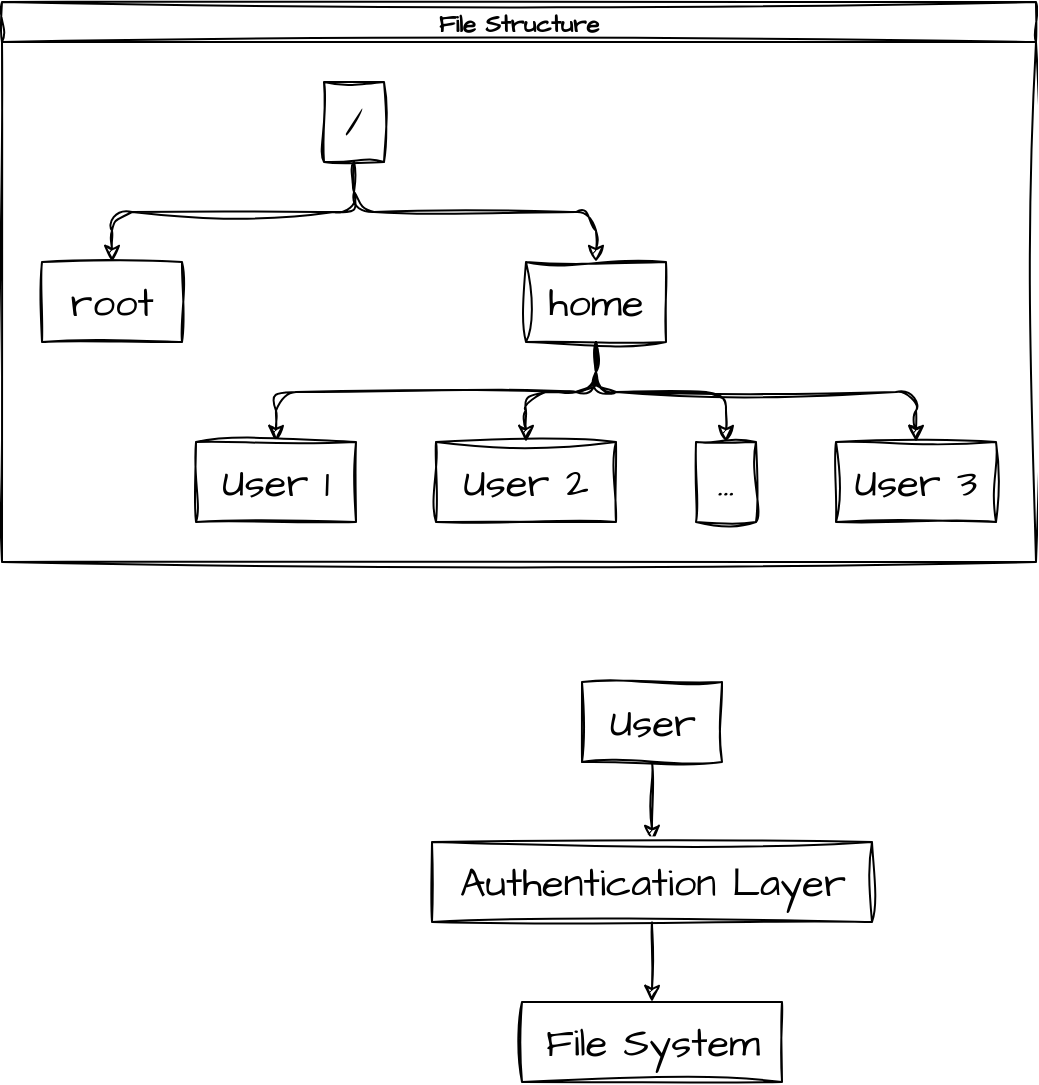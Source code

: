<mxfile version="20.8.5" type="github">
  <diagram id="Jrt36kSek3xFMToZ_vsR" name="Page-1">
    <mxGraphModel dx="1666" dy="816" grid="1" gridSize="10" guides="1" tooltips="1" connect="1" arrows="1" fold="1" page="1" pageScale="1" pageWidth="850" pageHeight="1100" math="0" shadow="0">
      <root>
        <mxCell id="0" />
        <mxCell id="1" parent="0" />
        <mxCell id="PR2Aw63_hlmystXD9PEJ-24" style="edgeStyle=orthogonalEdgeStyle;rounded=0;sketch=1;hachureGap=4;jiggle=2;curveFitting=1;orthogonalLoop=1;jettySize=auto;html=1;fontFamily=Architects Daughter;fontSource=https%3A%2F%2Ffonts.googleapis.com%2Fcss%3Ffamily%3DArchitects%2BDaughter;fontSize=16;" edge="1" parent="1" source="PR2Aw63_hlmystXD9PEJ-3" target="PR2Aw63_hlmystXD9PEJ-4">
          <mxGeometry relative="1" as="geometry" />
        </mxCell>
        <mxCell id="PR2Aw63_hlmystXD9PEJ-3" value="User" style="html=1;sketch=1;hachureGap=4;jiggle=2;curveFitting=1;fontFamily=Architects Daughter;fontSource=https%3A%2F%2Ffonts.googleapis.com%2Fcss%3Ffamily%3DArchitects%2BDaughter;fontSize=20;" vertex="1" parent="1">
          <mxGeometry x="350" y="400" width="70" height="40" as="geometry" />
        </mxCell>
        <mxCell id="PR2Aw63_hlmystXD9PEJ-25" style="edgeStyle=orthogonalEdgeStyle;rounded=0;sketch=1;hachureGap=4;jiggle=2;curveFitting=1;orthogonalLoop=1;jettySize=auto;html=1;fontFamily=Architects Daughter;fontSource=https%3A%2F%2Ffonts.googleapis.com%2Fcss%3Ffamily%3DArchitects%2BDaughter;fontSize=16;" edge="1" parent="1" source="PR2Aw63_hlmystXD9PEJ-4" target="PR2Aw63_hlmystXD9PEJ-5">
          <mxGeometry relative="1" as="geometry" />
        </mxCell>
        <mxCell id="PR2Aw63_hlmystXD9PEJ-4" value="Authentication Layer" style="html=1;sketch=1;hachureGap=4;jiggle=2;curveFitting=1;fontFamily=Architects Daughter;fontSource=https%3A%2F%2Ffonts.googleapis.com%2Fcss%3Ffamily%3DArchitects%2BDaughter;fontSize=20;" vertex="1" parent="1">
          <mxGeometry x="275" y="480" width="220" height="40" as="geometry" />
        </mxCell>
        <mxCell id="PR2Aw63_hlmystXD9PEJ-5" value="File System" style="html=1;sketch=1;hachureGap=4;jiggle=2;curveFitting=1;fontFamily=Architects Daughter;fontSource=https%3A%2F%2Ffonts.googleapis.com%2Fcss%3Ffamily%3DArchitects%2BDaughter;fontSize=20;" vertex="1" parent="1">
          <mxGeometry x="320" y="560" width="130" height="40" as="geometry" />
        </mxCell>
        <mxCell id="PR2Aw63_hlmystXD9PEJ-9" value="File Structure" style="swimlane;startSize=20;horizontal=1;childLayout=treeLayout;horizontalTree=0;resizable=0;containerType=tree;fontSize=12;sketch=1;hachureGap=4;jiggle=2;curveFitting=1;fontFamily=Architects Daughter;fontSource=https%3A%2F%2Ffonts.googleapis.com%2Fcss%3Ffamily%3DArchitects%2BDaughter;" vertex="1" parent="1">
          <mxGeometry x="60" y="60" width="517" height="280" as="geometry" />
        </mxCell>
        <mxCell id="PR2Aw63_hlmystXD9PEJ-10" value="/" style="whiteSpace=wrap;html=1;sketch=1;hachureGap=4;jiggle=2;curveFitting=1;fontFamily=Architects Daughter;fontSource=https%3A%2F%2Ffonts.googleapis.com%2Fcss%3Ffamily%3DArchitects%2BDaughter;fontSize=20;" vertex="1" parent="PR2Aw63_hlmystXD9PEJ-9">
          <mxGeometry x="161" y="40" width="30" height="40" as="geometry" />
        </mxCell>
        <mxCell id="PR2Aw63_hlmystXD9PEJ-11" value="root" style="whiteSpace=wrap;html=1;sketch=1;hachureGap=4;jiggle=2;curveFitting=1;fontFamily=Architects Daughter;fontSource=https%3A%2F%2Ffonts.googleapis.com%2Fcss%3Ffamily%3DArchitects%2BDaughter;fontSize=20;" vertex="1" parent="PR2Aw63_hlmystXD9PEJ-9">
          <mxGeometry x="20" y="130" width="70" height="40" as="geometry" />
        </mxCell>
        <mxCell id="PR2Aw63_hlmystXD9PEJ-12" value="" style="edgeStyle=elbowEdgeStyle;elbow=vertical;html=1;rounded=1;curved=0;sourcePerimeterSpacing=0;targetPerimeterSpacing=0;startSize=6;endSize=6;sketch=1;hachureGap=4;jiggle=2;curveFitting=1;fontFamily=Architects Daughter;fontSource=https%3A%2F%2Ffonts.googleapis.com%2Fcss%3Ffamily%3DArchitects%2BDaughter;fontSize=16;" edge="1" parent="PR2Aw63_hlmystXD9PEJ-9" source="PR2Aw63_hlmystXD9PEJ-10" target="PR2Aw63_hlmystXD9PEJ-11">
          <mxGeometry relative="1" as="geometry" />
        </mxCell>
        <mxCell id="PR2Aw63_hlmystXD9PEJ-13" value="home" style="whiteSpace=wrap;html=1;sketch=1;hachureGap=4;jiggle=2;curveFitting=1;fontFamily=Architects Daughter;fontSource=https%3A%2F%2Ffonts.googleapis.com%2Fcss%3Ffamily%3DArchitects%2BDaughter;fontSize=20;" vertex="1" parent="PR2Aw63_hlmystXD9PEJ-9">
          <mxGeometry x="262" y="130" width="70" height="40" as="geometry" />
        </mxCell>
        <mxCell id="PR2Aw63_hlmystXD9PEJ-14" value="" style="edgeStyle=elbowEdgeStyle;elbow=vertical;html=1;rounded=1;curved=0;sourcePerimeterSpacing=0;targetPerimeterSpacing=0;startSize=6;endSize=6;sketch=1;hachureGap=4;jiggle=2;curveFitting=1;fontFamily=Architects Daughter;fontSource=https%3A%2F%2Ffonts.googleapis.com%2Fcss%3Ffamily%3DArchitects%2BDaughter;fontSize=16;" edge="1" parent="PR2Aw63_hlmystXD9PEJ-9" source="PR2Aw63_hlmystXD9PEJ-10" target="PR2Aw63_hlmystXD9PEJ-13">
          <mxGeometry relative="1" as="geometry" />
        </mxCell>
        <mxCell id="PR2Aw63_hlmystXD9PEJ-15" value="" style="edgeStyle=elbowEdgeStyle;elbow=vertical;html=1;rounded=1;curved=0;sourcePerimeterSpacing=0;targetPerimeterSpacing=0;startSize=6;endSize=6;sketch=1;hachureGap=4;jiggle=2;curveFitting=1;fontFamily=Architects Daughter;fontSource=https%3A%2F%2Ffonts.googleapis.com%2Fcss%3Ffamily%3DArchitects%2BDaughter;fontSize=16;" edge="1" target="PR2Aw63_hlmystXD9PEJ-16" source="PR2Aw63_hlmystXD9PEJ-13" parent="PR2Aw63_hlmystXD9PEJ-9">
          <mxGeometry relative="1" as="geometry">
            <mxPoint x="468" y="165" as="sourcePoint" />
          </mxGeometry>
        </mxCell>
        <mxCell id="PR2Aw63_hlmystXD9PEJ-16" value="User 1" style="whiteSpace=wrap;html=1;sketch=1;hachureGap=4;jiggle=2;curveFitting=1;fontFamily=Architects Daughter;fontSource=https%3A%2F%2Ffonts.googleapis.com%2Fcss%3Ffamily%3DArchitects%2BDaughter;fontSize=20;" vertex="1" parent="PR2Aw63_hlmystXD9PEJ-9">
          <mxGeometry x="97" y="220" width="80" height="40" as="geometry" />
        </mxCell>
        <mxCell id="PR2Aw63_hlmystXD9PEJ-17" value="" style="edgeStyle=elbowEdgeStyle;elbow=vertical;html=1;rounded=1;curved=0;sourcePerimeterSpacing=0;targetPerimeterSpacing=0;startSize=6;endSize=6;sketch=1;hachureGap=4;jiggle=2;curveFitting=1;fontFamily=Architects Daughter;fontSource=https%3A%2F%2Ffonts.googleapis.com%2Fcss%3Ffamily%3DArchitects%2BDaughter;fontSize=16;" edge="1" target="PR2Aw63_hlmystXD9PEJ-18" source="PR2Aw63_hlmystXD9PEJ-13" parent="PR2Aw63_hlmystXD9PEJ-9">
          <mxGeometry relative="1" as="geometry">
            <mxPoint x="468" y="165" as="sourcePoint" />
          </mxGeometry>
        </mxCell>
        <mxCell id="PR2Aw63_hlmystXD9PEJ-18" value="User 2" style="whiteSpace=wrap;html=1;sketch=1;hachureGap=4;jiggle=2;curveFitting=1;fontFamily=Architects Daughter;fontSource=https%3A%2F%2Ffonts.googleapis.com%2Fcss%3Ffamily%3DArchitects%2BDaughter;fontSize=20;" vertex="1" parent="PR2Aw63_hlmystXD9PEJ-9">
          <mxGeometry x="217" y="220" width="90" height="40" as="geometry" />
        </mxCell>
        <mxCell id="PR2Aw63_hlmystXD9PEJ-19" value="" style="edgeStyle=elbowEdgeStyle;elbow=vertical;html=1;rounded=1;curved=0;sourcePerimeterSpacing=0;targetPerimeterSpacing=0;startSize=6;endSize=6;sketch=1;hachureGap=4;jiggle=2;curveFitting=1;fontFamily=Architects Daughter;fontSource=https%3A%2F%2Ffonts.googleapis.com%2Fcss%3Ffamily%3DArchitects%2BDaughter;fontSize=16;" edge="1" target="PR2Aw63_hlmystXD9PEJ-20" source="PR2Aw63_hlmystXD9PEJ-13" parent="PR2Aw63_hlmystXD9PEJ-9">
          <mxGeometry relative="1" as="geometry">
            <mxPoint x="496" y="160" as="sourcePoint" />
          </mxGeometry>
        </mxCell>
        <mxCell id="PR2Aw63_hlmystXD9PEJ-20" value="..." style="whiteSpace=wrap;html=1;sketch=1;hachureGap=4;jiggle=2;curveFitting=1;fontFamily=Architects Daughter;fontSource=https%3A%2F%2Ffonts.googleapis.com%2Fcss%3Ffamily%3DArchitects%2BDaughter;fontSize=20;" vertex="1" parent="PR2Aw63_hlmystXD9PEJ-9">
          <mxGeometry x="347" y="220" width="30" height="40" as="geometry" />
        </mxCell>
        <mxCell id="PR2Aw63_hlmystXD9PEJ-21" value="" style="edgeStyle=elbowEdgeStyle;elbow=vertical;html=1;rounded=1;curved=0;sourcePerimeterSpacing=0;targetPerimeterSpacing=0;startSize=6;endSize=6;sketch=1;hachureGap=4;jiggle=2;curveFitting=1;fontFamily=Architects Daughter;fontSource=https%3A%2F%2Ffonts.googleapis.com%2Fcss%3Ffamily%3DArchitects%2BDaughter;fontSize=16;" edge="1" target="PR2Aw63_hlmystXD9PEJ-22" source="PR2Aw63_hlmystXD9PEJ-13" parent="PR2Aw63_hlmystXD9PEJ-9">
          <mxGeometry relative="1" as="geometry">
            <mxPoint x="622" y="160" as="sourcePoint" />
          </mxGeometry>
        </mxCell>
        <mxCell id="PR2Aw63_hlmystXD9PEJ-22" value="User 3" style="whiteSpace=wrap;html=1;sketch=1;hachureGap=4;jiggle=2;curveFitting=1;fontFamily=Architects Daughter;fontSource=https%3A%2F%2Ffonts.googleapis.com%2Fcss%3Ffamily%3DArchitects%2BDaughter;fontSize=20;" vertex="1" parent="PR2Aw63_hlmystXD9PEJ-9">
          <mxGeometry x="417" y="220" width="80" height="40" as="geometry" />
        </mxCell>
      </root>
    </mxGraphModel>
  </diagram>
</mxfile>

